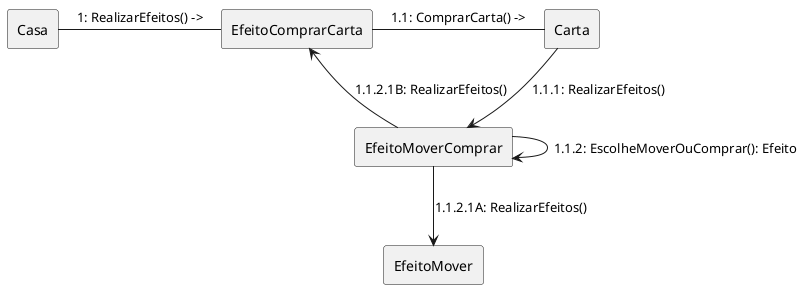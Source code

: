 @startuml comunicacao

skinparam linestyle ortho

rectangle "Casa" as one
rectangle "Carta" as two
rectangle "EfeitoComprarCarta" as three
rectangle "EfeitoMoverComprar" as four
rectangle "EfeitoMover" as five

one -right- three: 1: RealizarEfeitos() ->

three -right- two: 1.1: ComprarCarta() ->

two --> four: 1.1.1: RealizarEfeitos()

four --> four: 1.1.2: EscolheMoverOuComprar(): Efeito
four --> five: 1.1.2.1A: RealizarEfeitos()
four --> three: 1.1.2.1B: RealizarEfeitos()

@enduml